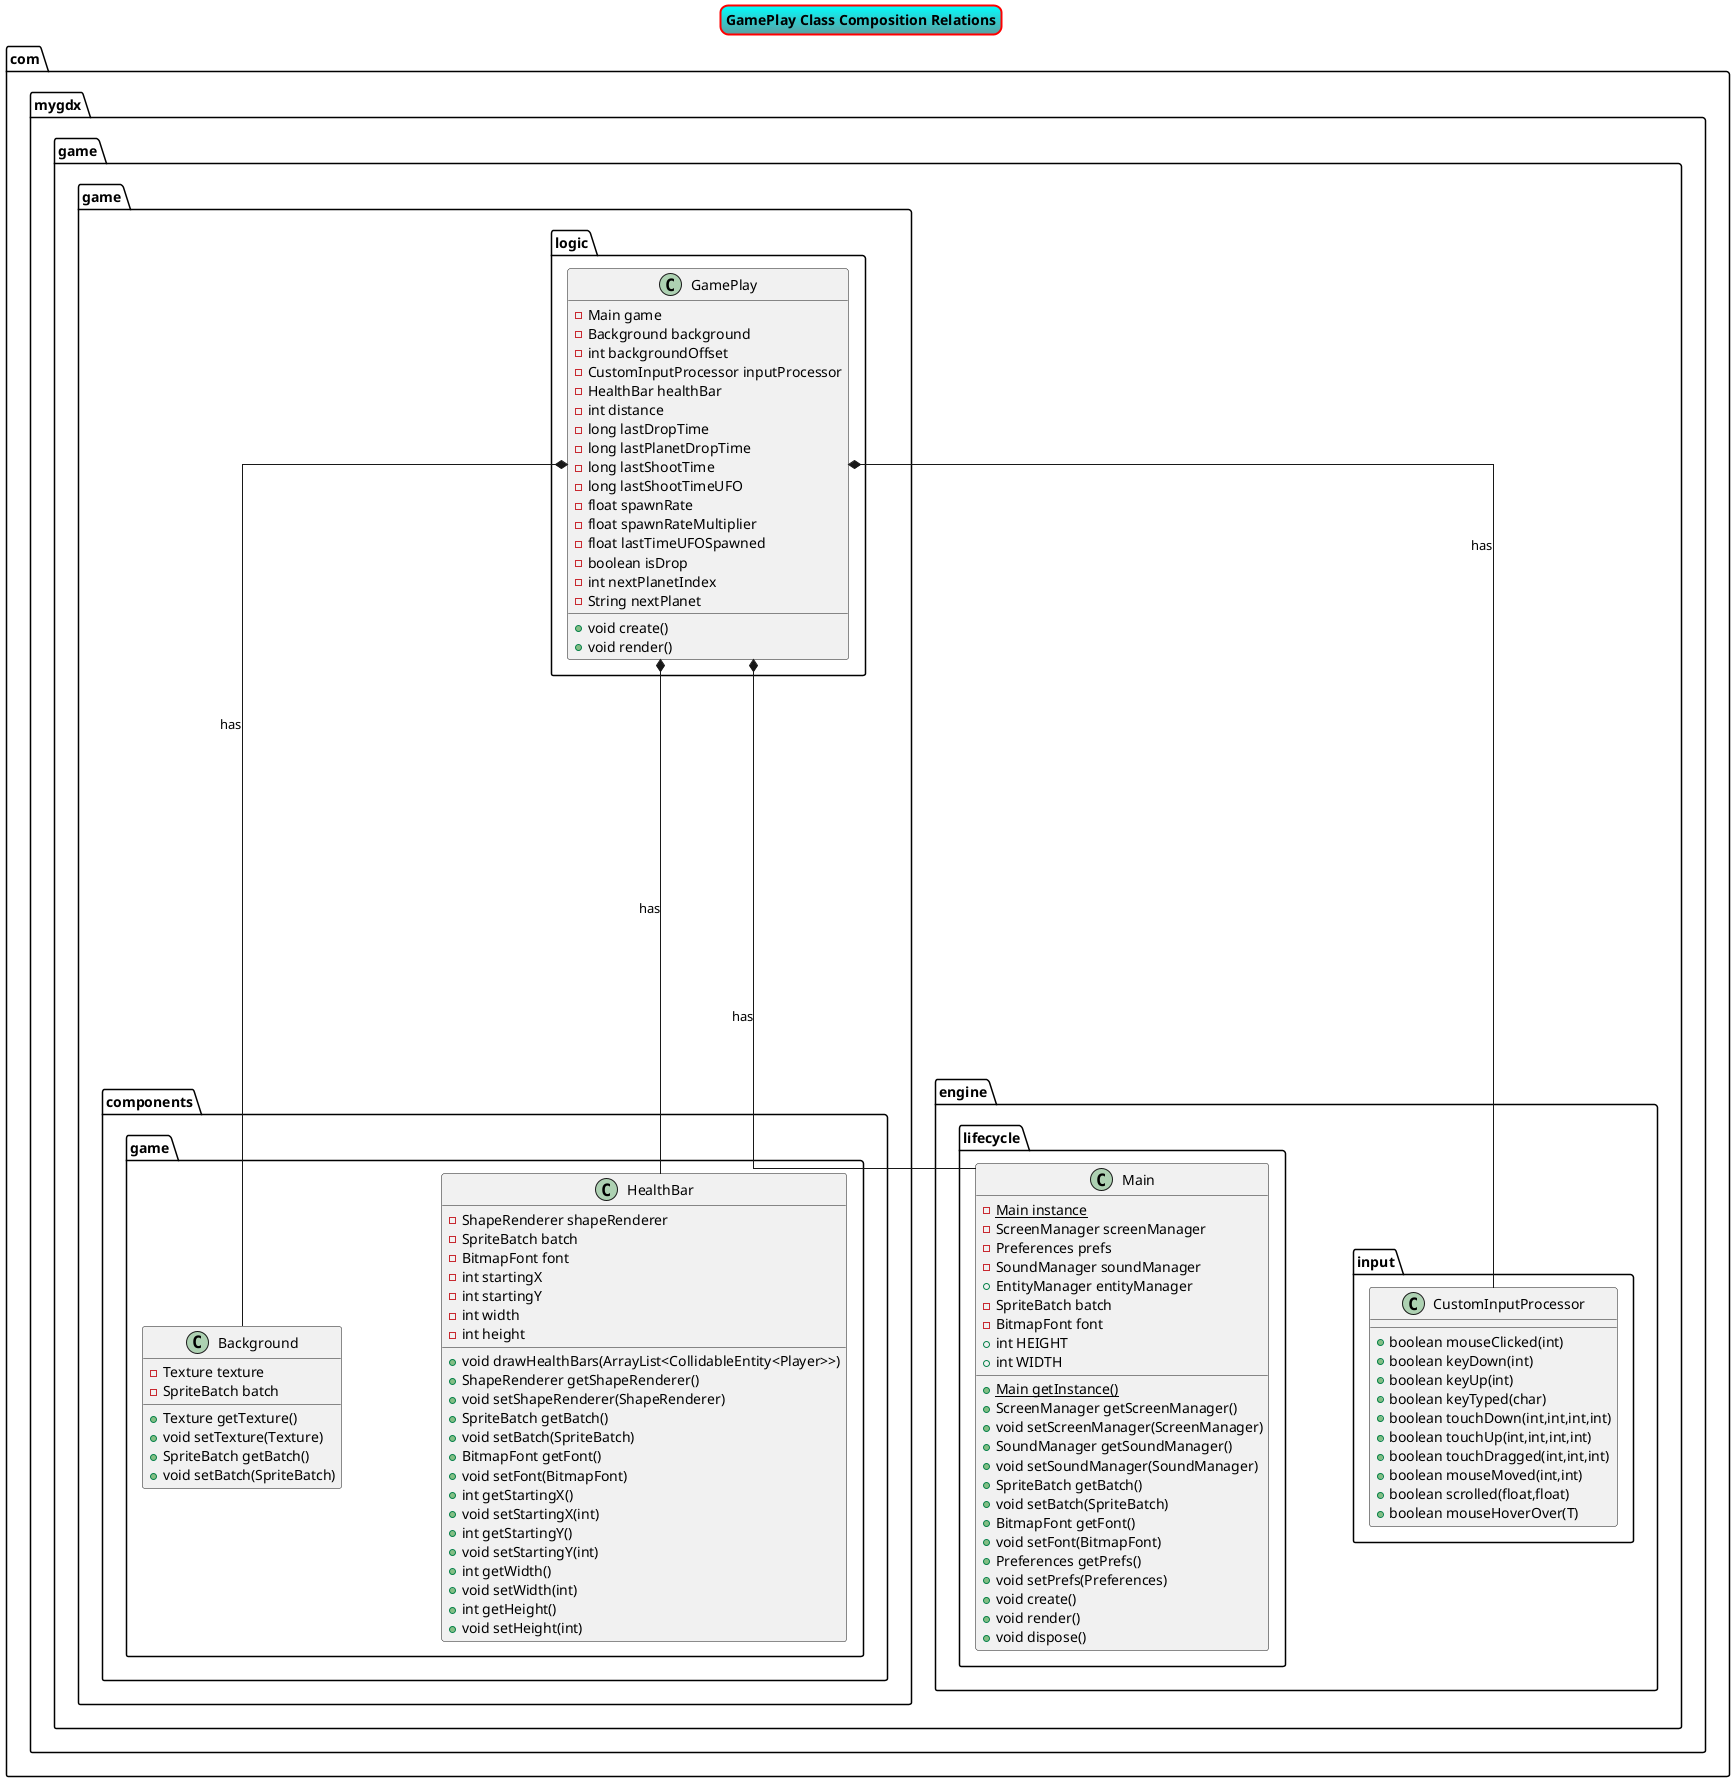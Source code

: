 @startuml
skinparam linetype polyline
skinparam linetype ortho

skinparam nodesep 100
skinparam ranksep 100

skinparam titleBorderRoundCorner 15
skinparam titleBorderThickness 2
skinparam titleBorderColor red
skinparam titleBackgroundColor Aqua-CadetBlue

title GamePlay Class Composition Relations

class com.mygdx.game.game.logic.GamePlay {
- Main game
- Background background
- int backgroundOffset
- CustomInputProcessor inputProcessor
- HealthBar healthBar
- int distance
- long lastDropTime
- long lastPlanetDropTime
- long lastShootTime
- long lastShootTimeUFO
- float spawnRate
- float spawnRateMultiplier
- float lastTimeUFOSpawned
- boolean isDrop
- int nextPlanetIndex
- String nextPlanet
+ void create()
+ void render()
}

class com.mygdx.game.engine.lifecycle.Main {
- {static} Main instance
- ScreenManager screenManager
- Preferences prefs
- SoundManager soundManager
+ EntityManager entityManager
- SpriteBatch batch
- BitmapFont font
+ int HEIGHT
+ int WIDTH
+ {static} Main getInstance()
+ ScreenManager getScreenManager()
+ void setScreenManager(ScreenManager)
+ SoundManager getSoundManager()
+ void setSoundManager(SoundManager)
+ SpriteBatch getBatch()
+ void setBatch(SpriteBatch)
+ BitmapFont getFont()
+ void setFont(BitmapFont)
+ Preferences getPrefs()
+ void setPrefs(Preferences)
+ void create()
+ void render()
+ void dispose()
}

class com.mygdx.game.game.components.game.Background {
- Texture texture
- SpriteBatch batch
+ Texture getTexture()
+ void setTexture(Texture)
+ SpriteBatch getBatch()
+ void setBatch(SpriteBatch)
}

class com.mygdx.game.engine.input.CustomInputProcessor {
+ boolean mouseClicked(int)
+ boolean keyDown(int)
+ boolean keyUp(int)
+ boolean keyTyped(char)
+ boolean touchDown(int,int,int,int)
+ boolean touchUp(int,int,int,int)
+ boolean touchDragged(int,int,int)
+ boolean mouseMoved(int,int)
+ boolean scrolled(float,float)
+ boolean mouseHoverOver(T)
}

class com.mygdx.game.game.components.game.HealthBar {
- ShapeRenderer shapeRenderer
- SpriteBatch batch
- BitmapFont font
- int startingX
- int startingY
- int width
- int height
+ void drawHealthBars(ArrayList<CollidableEntity<Player>>)
+ ShapeRenderer getShapeRenderer()
+ void setShapeRenderer(ShapeRenderer)
+ SpriteBatch getBatch()
+ void setBatch(SpriteBatch)
+ BitmapFont getFont()
+ void setFont(BitmapFont)
+ int getStartingX()
+ void setStartingX(int)
+ int getStartingY()
+ void setStartingY(int)
+ int getWidth()
+ void setWidth(int)
+ int getHeight()
+ void setHeight(int)
}

com.mygdx.game.game.logic.GamePlay *------ com.mygdx.game.engine.lifecycle.Main :has
com.mygdx.game.game.logic.GamePlay *------ com.mygdx.game.game.components.game.Background :has
com.mygdx.game.game.logic.GamePlay *------ com.mygdx.game.engine.input.CustomInputProcessor :has
com.mygdx.game.game.logic.GamePlay *------ com.mygdx.game.game.components.game.HealthBar :has
@enduml